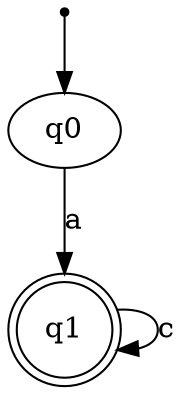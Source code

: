 digraph{
inic[shape=point];
inic->q0;

q0->q1 [label="a"];
q1->q1 [label="c"];

q1[shape=doublecircle];
}
